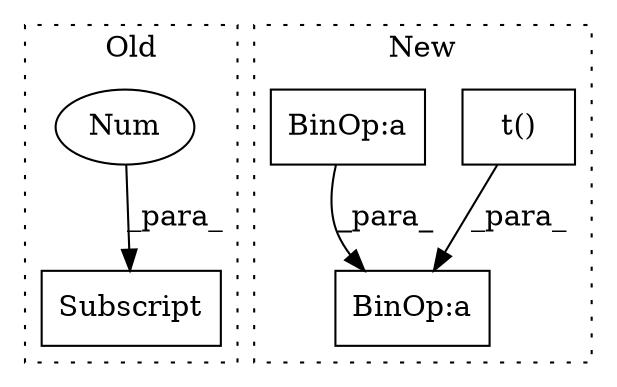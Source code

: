 digraph G {
subgraph cluster0 {
1 [label="Subscript" a="63" s="11264,0" l="22,0" shape="box"];
3 [label="Num" a="76" s="11284" l="1" shape="ellipse"];
label = "Old";
style="dotted";
}
subgraph cluster1 {
2 [label="t()" a="75" s="12311" l="13" shape="box"];
4 [label="BinOp:a" a="82" s="12370" l="3" shape="box"];
5 [label="BinOp:a" a="82" s="12404" l="3" shape="box"];
label = "New";
style="dotted";
}
2 -> 4 [label="_para_"];
3 -> 1 [label="_para_"];
5 -> 4 [label="_para_"];
}
